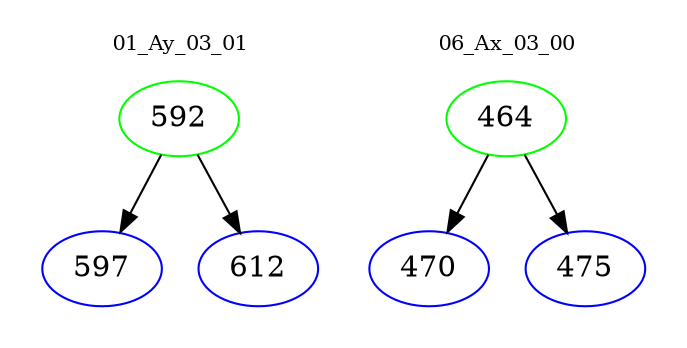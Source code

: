 digraph{
subgraph cluster_0 {
color = white
label = "01_Ay_03_01";
fontsize=10;
T0_592 [label="592", color="green"]
T0_592 -> T0_597 [color="black"]
T0_597 [label="597", color="blue"]
T0_592 -> T0_612 [color="black"]
T0_612 [label="612", color="blue"]
}
subgraph cluster_1 {
color = white
label = "06_Ax_03_00";
fontsize=10;
T1_464 [label="464", color="green"]
T1_464 -> T1_470 [color="black"]
T1_470 [label="470", color="blue"]
T1_464 -> T1_475 [color="black"]
T1_475 [label="475", color="blue"]
}
}
